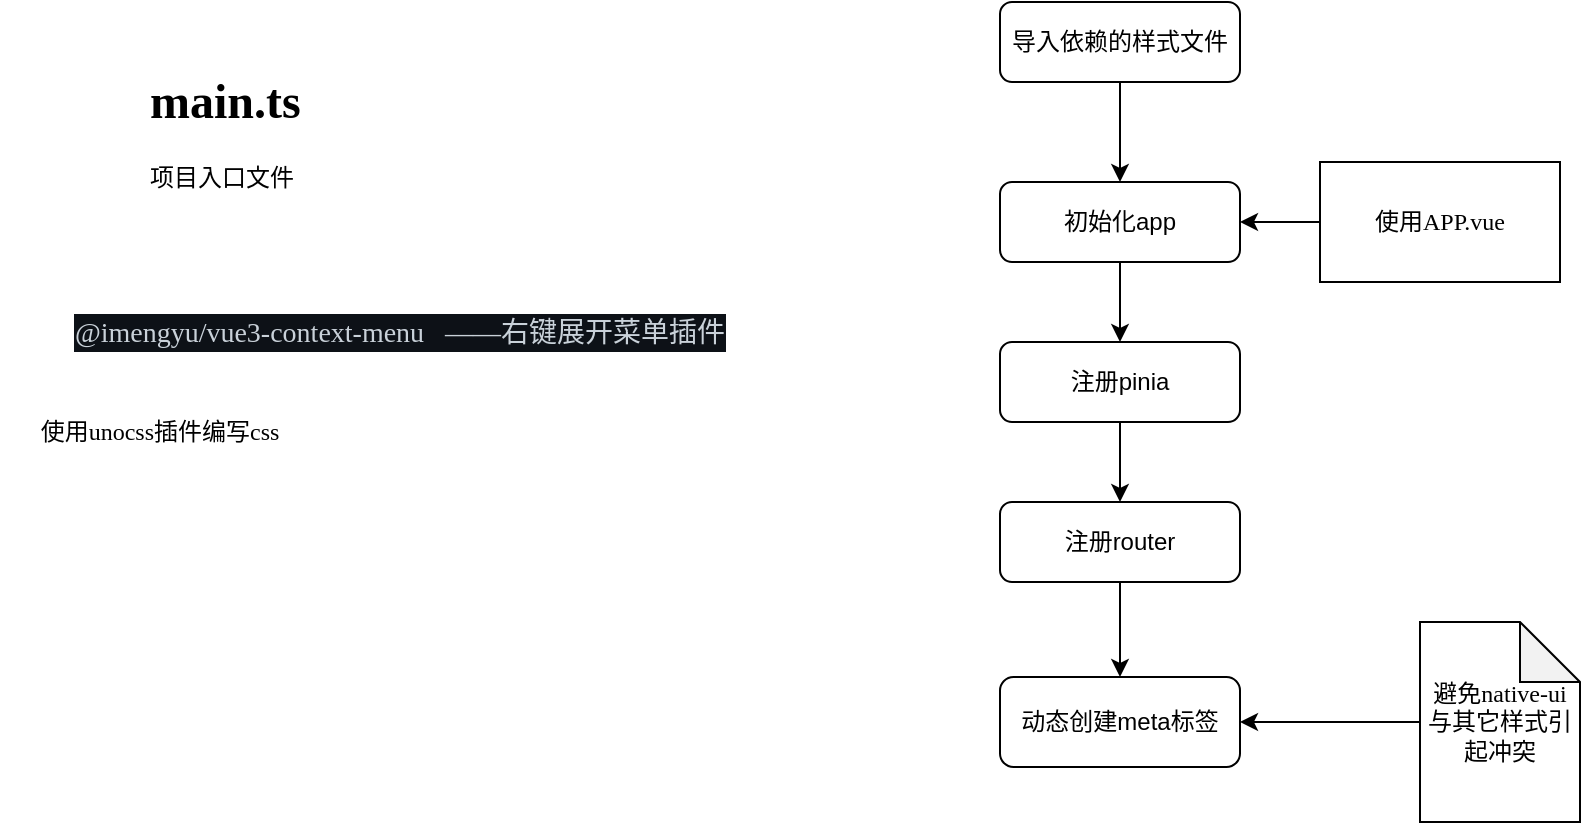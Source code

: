 <mxfile version="20.8.5" type="github">
  <diagram id="C5RBs43oDa-KdzZeNtuy" name="Page-1">
    <mxGraphModel dx="714" dy="763" grid="1" gridSize="10" guides="1" tooltips="1" connect="1" arrows="1" fold="1" page="1" pageScale="1" pageWidth="827" pageHeight="1169" math="0" shadow="0">
      <root>
        <mxCell id="WIyWlLk6GJQsqaUBKTNV-0" />
        <mxCell id="WIyWlLk6GJQsqaUBKTNV-1" parent="WIyWlLk6GJQsqaUBKTNV-0" />
        <mxCell id="UW_1w3ph0WZ_Eahyw3Gz-10" value="" style="edgeStyle=orthogonalEdgeStyle;rounded=0;orthogonalLoop=1;jettySize=auto;html=1;fontFamily=Lucida Console;" edge="1" parent="WIyWlLk6GJQsqaUBKTNV-1" source="WIyWlLk6GJQsqaUBKTNV-3" target="UW_1w3ph0WZ_Eahyw3Gz-2">
          <mxGeometry relative="1" as="geometry" />
        </mxCell>
        <mxCell id="WIyWlLk6GJQsqaUBKTNV-3" value="初始化app" style="rounded=1;whiteSpace=wrap;html=1;fontSize=12;glass=0;strokeWidth=1;shadow=0;" parent="WIyWlLk6GJQsqaUBKTNV-1" vertex="1">
          <mxGeometry x="500" y="100" width="120" height="40" as="geometry" />
        </mxCell>
        <mxCell id="UW_1w3ph0WZ_Eahyw3Gz-11" value="" style="edgeStyle=orthogonalEdgeStyle;rounded=0;orthogonalLoop=1;jettySize=auto;html=1;fontFamily=Lucida Console;" edge="1" parent="WIyWlLk6GJQsqaUBKTNV-1" source="UW_1w3ph0WZ_Eahyw3Gz-2" target="UW_1w3ph0WZ_Eahyw3Gz-3">
          <mxGeometry relative="1" as="geometry" />
        </mxCell>
        <mxCell id="UW_1w3ph0WZ_Eahyw3Gz-2" value="注册pinia" style="rounded=1;whiteSpace=wrap;html=1;fontSize=12;glass=0;strokeWidth=1;shadow=0;" vertex="1" parent="WIyWlLk6GJQsqaUBKTNV-1">
          <mxGeometry x="500" y="180" width="120" height="40" as="geometry" />
        </mxCell>
        <mxCell id="UW_1w3ph0WZ_Eahyw3Gz-12" value="" style="edgeStyle=orthogonalEdgeStyle;rounded=0;orthogonalLoop=1;jettySize=auto;html=1;fontFamily=Lucida Console;" edge="1" parent="WIyWlLk6GJQsqaUBKTNV-1" source="UW_1w3ph0WZ_Eahyw3Gz-3" target="UW_1w3ph0WZ_Eahyw3Gz-4">
          <mxGeometry relative="1" as="geometry" />
        </mxCell>
        <mxCell id="UW_1w3ph0WZ_Eahyw3Gz-3" value="注册router" style="rounded=1;whiteSpace=wrap;html=1;fontSize=12;glass=0;strokeWidth=1;shadow=0;" vertex="1" parent="WIyWlLk6GJQsqaUBKTNV-1">
          <mxGeometry x="500" y="260" width="120" height="40" as="geometry" />
        </mxCell>
        <mxCell id="UW_1w3ph0WZ_Eahyw3Gz-5" value="&lt;div style=&quot;color: rgb(201, 209, 217); background-color: rgb(13, 17, 23); font-size: 14px; line-height: 19px;&quot;&gt;&lt;div style=&quot;line-height: 19px;&quot;&gt;&lt;font face=&quot;Lucida Console&quot;&gt;@imengyu/vue3-context-menu&amp;nbsp; &amp;nbsp;——右键展开菜单插件&lt;/font&gt;&lt;/div&gt;&lt;/div&gt;" style="text;html=1;strokeColor=none;fillColor=none;align=center;verticalAlign=middle;whiteSpace=wrap;rounded=0;" vertex="1" parent="WIyWlLk6GJQsqaUBKTNV-1">
          <mxGeometry y="160" width="400" height="30" as="geometry" />
        </mxCell>
        <mxCell id="UW_1w3ph0WZ_Eahyw3Gz-9" value="" style="group" vertex="1" connectable="0" parent="WIyWlLk6GJQsqaUBKTNV-1">
          <mxGeometry x="500" y="320" width="290" height="100" as="geometry" />
        </mxCell>
        <mxCell id="UW_1w3ph0WZ_Eahyw3Gz-4" value="动态创建meta标签" style="rounded=1;whiteSpace=wrap;html=1;fontSize=12;glass=0;strokeWidth=1;shadow=0;" vertex="1" parent="UW_1w3ph0WZ_Eahyw3Gz-9">
          <mxGeometry y="27.5" width="120" height="45" as="geometry" />
        </mxCell>
        <mxCell id="UW_1w3ph0WZ_Eahyw3Gz-7" style="edgeStyle=orthogonalEdgeStyle;rounded=0;orthogonalLoop=1;jettySize=auto;html=1;entryX=1;entryY=0.5;entryDx=0;entryDy=0;fontFamily=Lucida Console;" edge="1" parent="UW_1w3ph0WZ_Eahyw3Gz-9" source="UW_1w3ph0WZ_Eahyw3Gz-6" target="UW_1w3ph0WZ_Eahyw3Gz-4">
          <mxGeometry relative="1" as="geometry" />
        </mxCell>
        <mxCell id="UW_1w3ph0WZ_Eahyw3Gz-6" value="避免native-ui与其它样式引起冲突" style="shape=note;whiteSpace=wrap;html=1;backgroundOutline=1;darkOpacity=0.05;fontFamily=Lucida Console;" vertex="1" parent="UW_1w3ph0WZ_Eahyw3Gz-9">
          <mxGeometry x="210" width="80" height="100" as="geometry" />
        </mxCell>
        <mxCell id="UW_1w3ph0WZ_Eahyw3Gz-16" value="&lt;h1&gt;main.ts&lt;/h1&gt;&lt;p&gt;项目入口文件&lt;/p&gt;" style="text;html=1;strokeColor=none;fillColor=none;spacing=5;spacingTop=-20;whiteSpace=wrap;overflow=hidden;rounded=0;fontFamily=Lucida Console;" vertex="1" parent="WIyWlLk6GJQsqaUBKTNV-1">
          <mxGeometry x="70" y="40" width="190" height="120" as="geometry" />
        </mxCell>
        <mxCell id="UW_1w3ph0WZ_Eahyw3Gz-21" value="" style="edgeStyle=orthogonalEdgeStyle;rounded=0;orthogonalLoop=1;jettySize=auto;html=1;fontFamily=Lucida Console;" edge="1" parent="WIyWlLk6GJQsqaUBKTNV-1" source="UW_1w3ph0WZ_Eahyw3Gz-17" target="WIyWlLk6GJQsqaUBKTNV-3">
          <mxGeometry relative="1" as="geometry" />
        </mxCell>
        <mxCell id="UW_1w3ph0WZ_Eahyw3Gz-17" value="导入依赖的样式文件" style="rounded=1;whiteSpace=wrap;html=1;fontSize=12;glass=0;strokeWidth=1;shadow=0;" vertex="1" parent="WIyWlLk6GJQsqaUBKTNV-1">
          <mxGeometry x="500" y="10" width="120" height="40" as="geometry" />
        </mxCell>
        <mxCell id="UW_1w3ph0WZ_Eahyw3Gz-22" value="使用unocss插件编写css" style="text;html=1;strokeColor=none;fillColor=none;align=center;verticalAlign=middle;whiteSpace=wrap;rounded=0;fontFamily=Lucida Console;" vertex="1" parent="WIyWlLk6GJQsqaUBKTNV-1">
          <mxGeometry y="210" width="160" height="30" as="geometry" />
        </mxCell>
        <mxCell id="UW_1w3ph0WZ_Eahyw3Gz-25" value="" style="edgeStyle=orthogonalEdgeStyle;rounded=0;orthogonalLoop=1;jettySize=auto;html=1;fontFamily=Lucida Console;" edge="1" parent="WIyWlLk6GJQsqaUBKTNV-1" source="UW_1w3ph0WZ_Eahyw3Gz-23" target="WIyWlLk6GJQsqaUBKTNV-3">
          <mxGeometry relative="1" as="geometry" />
        </mxCell>
        <mxCell id="UW_1w3ph0WZ_Eahyw3Gz-23" value="使用APP.vue" style="rounded=0;whiteSpace=wrap;html=1;fontFamily=Lucida Console;" vertex="1" parent="WIyWlLk6GJQsqaUBKTNV-1">
          <mxGeometry x="660" y="90" width="120" height="60" as="geometry" />
        </mxCell>
      </root>
    </mxGraphModel>
  </diagram>
</mxfile>

